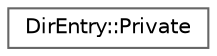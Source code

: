 digraph "Graphical Class Hierarchy"
{
 // INTERACTIVE_SVG=YES
 // LATEX_PDF_SIZE
  bgcolor="transparent";
  edge [fontname=Helvetica,fontsize=10,labelfontname=Helvetica,labelfontsize=10];
  node [fontname=Helvetica,fontsize=10,shape=box,height=0.2,width=0.4];
  rankdir="LR";
  Node0 [label="DirEntry::Private",height=0.2,width=0.4,color="grey40", fillcolor="white", style="filled",URL="$d4/d32/struct_dir_entry_1_1_private.html",tooltip=" "];
}
